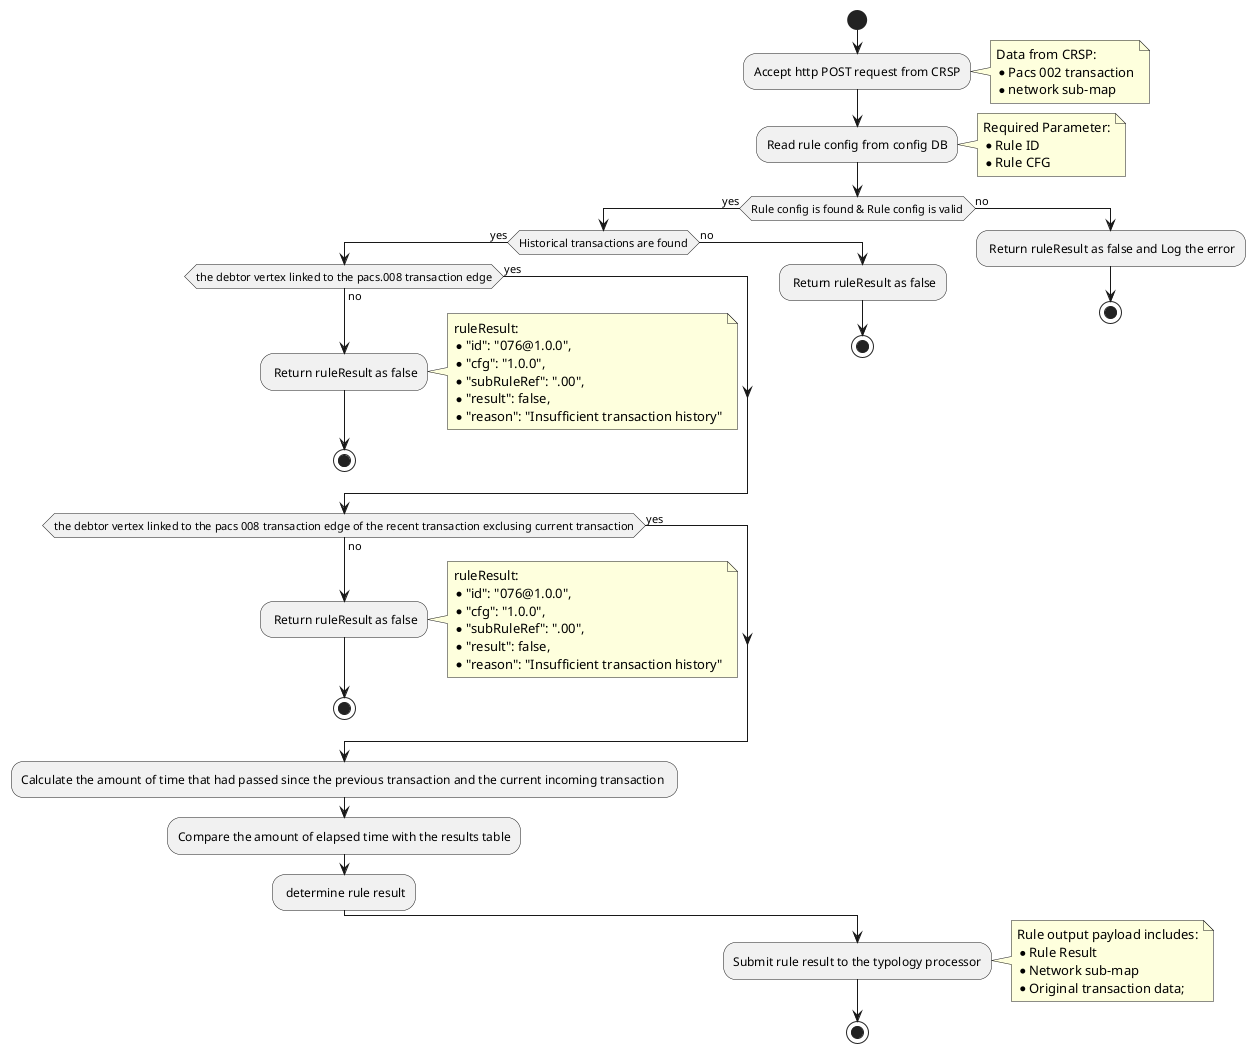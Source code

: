 @startuml
start
:Accept http POST request from CRSP;
 note right
            Data from CRSP:
            * Pacs 002 transaction
            * network sub-map
        end note
:Read rule config from config DB;
 note right
            Required Parameter:
            * Rule ID
            * Rule CFG
        end note
if (Rule config is found & Rule config is valid) then (yes)
  if (Historical transactions are found) then (yes)
   if (the debtor vertex linked to the pacs.008 transaction edge) then (yes)
   else (no)
   : Return ruleResult as false;
    note right
            ruleResult:
            * "id": "076@1.0.0",
            * "cfg": "1.0.0",
            * "subRuleRef": ".00",
            * "result": false,
            * "reason": "Insufficient transaction history"
        end note
   stop
  endif
 
  if (the debtor vertex linked to the pacs 008 transaction edge of the recent transaction exclusing current transaction) then (yes)
   else (no)
   : Return ruleResult as false;
   note right
            ruleResult:
            * "id": "076@1.0.0",
            * "cfg": "1.0.0",
            * "subRuleRef": ".00",
            * "result": false,
            * "reason": "Insufficient transaction history"
        end note
   stop
  endif
   :Calculate the amount of time that had passed since the previous transaction and the current incoming transaction ;
  :Compare the amount of elapsed time with the results table;
       : determine rule result;
  else (no)
   : Return ruleResult as false;
   stop
  endif
else (no)
  : Return ruleResult as false and Log the error;
  stop
endif
:Submit rule result to the typology processor;
note right
    Rule output payload includes:
    * Rule Result
    * Network sub-map
    * Original transaction data;
end note
stop
@enduml

